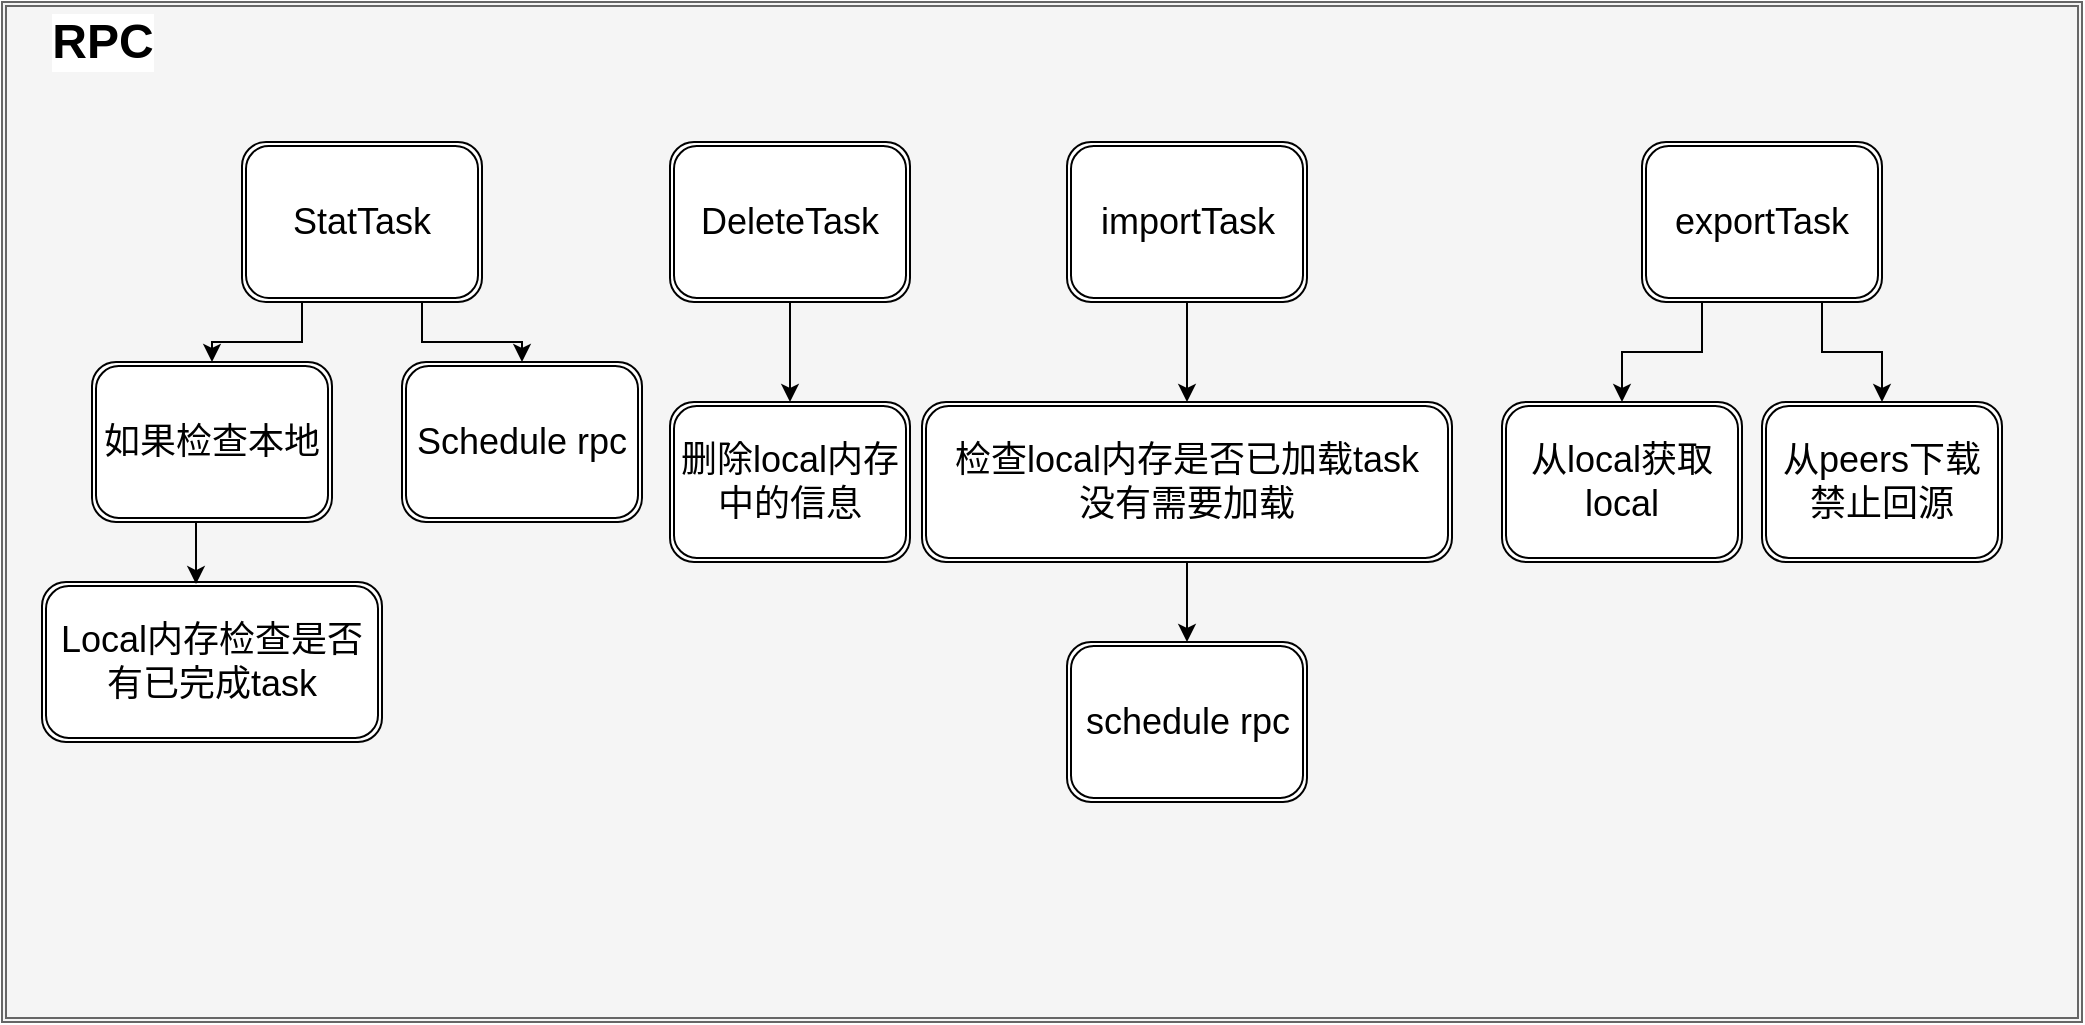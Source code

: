 <mxfile version="20.1.3" type="github">
  <diagram id="qRUXRNMxy6TXU4l3sdik" name="第 1 页">
    <mxGraphModel dx="1426" dy="825" grid="1" gridSize="10" guides="1" tooltips="1" connect="1" arrows="1" fold="1" page="1" pageScale="1" pageWidth="827" pageHeight="1169" math="0" shadow="0">
      <root>
        <mxCell id="0" />
        <mxCell id="1" parent="0" />
        <mxCell id="DMQOF9hzb-ZRpQh1e3Ro-1" value="" style="shape=ext;double=1;rounded=0;whiteSpace=wrap;html=1;labelBackgroundColor=#FFFFFF;fontFamily=Helvetica;fontSize=18;fontColor=#333333;fillColor=#f5f5f5;strokeColor=#666666;" vertex="1" parent="1">
          <mxGeometry x="20" y="20" width="1040" height="510" as="geometry" />
        </mxCell>
        <mxCell id="DMQOF9hzb-ZRpQh1e3Ro-2" value="RPC" style="text;strokeColor=none;fillColor=none;html=1;fontSize=24;fontStyle=1;verticalAlign=middle;align=center;labelBackgroundColor=#FFFFFF;fontFamily=Helvetica;fontColor=#000000;" vertex="1" parent="1">
          <mxGeometry x="20" y="20" width="100" height="40" as="geometry" />
        </mxCell>
        <mxCell id="DMQOF9hzb-ZRpQh1e3Ro-11" style="edgeStyle=orthogonalEdgeStyle;rounded=0;orthogonalLoop=1;jettySize=auto;html=1;exitX=0.25;exitY=1;exitDx=0;exitDy=0;fontFamily=Helvetica;fontSize=18;fontColor=#000000;" edge="1" parent="1" source="DMQOF9hzb-ZRpQh1e3Ro-3" target="DMQOF9hzb-ZRpQh1e3Ro-10">
          <mxGeometry relative="1" as="geometry" />
        </mxCell>
        <mxCell id="DMQOF9hzb-ZRpQh1e3Ro-13" style="edgeStyle=orthogonalEdgeStyle;rounded=0;orthogonalLoop=1;jettySize=auto;html=1;exitX=0.75;exitY=1;exitDx=0;exitDy=0;entryX=0.5;entryY=0;entryDx=0;entryDy=0;fontFamily=Helvetica;fontSize=18;fontColor=#000000;" edge="1" parent="1" source="DMQOF9hzb-ZRpQh1e3Ro-3" target="DMQOF9hzb-ZRpQh1e3Ro-7">
          <mxGeometry relative="1" as="geometry" />
        </mxCell>
        <mxCell id="DMQOF9hzb-ZRpQh1e3Ro-3" value="StatTask" style="shape=ext;double=1;rounded=1;whiteSpace=wrap;html=1;labelBackgroundColor=#FFFFFF;fontFamily=Helvetica;fontSize=18;fontColor=#000000;" vertex="1" parent="1">
          <mxGeometry x="140" y="90" width="120" height="80" as="geometry" />
        </mxCell>
        <mxCell id="DMQOF9hzb-ZRpQh1e3Ro-15" style="edgeStyle=orthogonalEdgeStyle;rounded=0;orthogonalLoop=1;jettySize=auto;html=1;exitX=0.5;exitY=1;exitDx=0;exitDy=0;fontFamily=Helvetica;fontSize=18;fontColor=#000000;" edge="1" parent="1" source="DMQOF9hzb-ZRpQh1e3Ro-4" target="DMQOF9hzb-ZRpQh1e3Ro-14">
          <mxGeometry relative="1" as="geometry" />
        </mxCell>
        <mxCell id="DMQOF9hzb-ZRpQh1e3Ro-4" value="DeleteTask" style="shape=ext;double=1;rounded=1;whiteSpace=wrap;html=1;labelBackgroundColor=#FFFFFF;fontFamily=Helvetica;fontSize=18;fontColor=#000000;" vertex="1" parent="1">
          <mxGeometry x="354" y="90" width="120" height="80" as="geometry" />
        </mxCell>
        <mxCell id="DMQOF9hzb-ZRpQh1e3Ro-17" style="edgeStyle=orthogonalEdgeStyle;rounded=0;orthogonalLoop=1;jettySize=auto;html=1;exitX=0.5;exitY=1;exitDx=0;exitDy=0;entryX=0.5;entryY=0;entryDx=0;entryDy=0;fontFamily=Helvetica;fontSize=18;fontColor=#000000;" edge="1" parent="1" source="DMQOF9hzb-ZRpQh1e3Ro-5" target="DMQOF9hzb-ZRpQh1e3Ro-16">
          <mxGeometry relative="1" as="geometry" />
        </mxCell>
        <mxCell id="DMQOF9hzb-ZRpQh1e3Ro-5" value="importTask" style="shape=ext;double=1;rounded=1;whiteSpace=wrap;html=1;labelBackgroundColor=#FFFFFF;fontFamily=Helvetica;fontSize=18;fontColor=#000000;" vertex="1" parent="1">
          <mxGeometry x="552.5" y="90" width="120" height="80" as="geometry" />
        </mxCell>
        <mxCell id="DMQOF9hzb-ZRpQh1e3Ro-6" value="Local内存检查是否有已完成task" style="shape=ext;double=1;rounded=1;whiteSpace=wrap;html=1;labelBackgroundColor=#FFFFFF;fontFamily=Helvetica;fontSize=18;fontColor=#000000;" vertex="1" parent="1">
          <mxGeometry x="40" y="310" width="170" height="80" as="geometry" />
        </mxCell>
        <mxCell id="DMQOF9hzb-ZRpQh1e3Ro-7" value="Schedule rpc" style="shape=ext;double=1;rounded=1;whiteSpace=wrap;html=1;labelBackgroundColor=#FFFFFF;fontFamily=Helvetica;fontSize=18;fontColor=#000000;" vertex="1" parent="1">
          <mxGeometry x="220" y="200" width="120" height="80" as="geometry" />
        </mxCell>
        <mxCell id="DMQOF9hzb-ZRpQh1e3Ro-12" style="edgeStyle=orthogonalEdgeStyle;rounded=0;orthogonalLoop=1;jettySize=auto;html=1;exitX=0.5;exitY=1;exitDx=0;exitDy=0;entryX=0.453;entryY=0.013;entryDx=0;entryDy=0;entryPerimeter=0;fontFamily=Helvetica;fontSize=18;fontColor=#000000;" edge="1" parent="1" source="DMQOF9hzb-ZRpQh1e3Ro-10" target="DMQOF9hzb-ZRpQh1e3Ro-6">
          <mxGeometry relative="1" as="geometry" />
        </mxCell>
        <mxCell id="DMQOF9hzb-ZRpQh1e3Ro-10" value="如果检查本地" style="shape=ext;double=1;rounded=1;whiteSpace=wrap;html=1;labelBackgroundColor=#FFFFFF;fontFamily=Helvetica;fontSize=18;fontColor=#000000;" vertex="1" parent="1">
          <mxGeometry x="65" y="200" width="120" height="80" as="geometry" />
        </mxCell>
        <mxCell id="DMQOF9hzb-ZRpQh1e3Ro-14" value="删除local内存中的信息" style="shape=ext;double=1;rounded=1;whiteSpace=wrap;html=1;labelBackgroundColor=#FFFFFF;fontFamily=Helvetica;fontSize=18;fontColor=#000000;" vertex="1" parent="1">
          <mxGeometry x="354" y="220" width="120" height="80" as="geometry" />
        </mxCell>
        <mxCell id="DMQOF9hzb-ZRpQh1e3Ro-20" style="edgeStyle=orthogonalEdgeStyle;rounded=0;orthogonalLoop=1;jettySize=auto;html=1;exitX=0.5;exitY=1;exitDx=0;exitDy=0;entryX=0.5;entryY=0;entryDx=0;entryDy=0;fontFamily=Helvetica;fontSize=18;fontColor=#000000;" edge="1" parent="1" source="DMQOF9hzb-ZRpQh1e3Ro-16" target="DMQOF9hzb-ZRpQh1e3Ro-19">
          <mxGeometry relative="1" as="geometry" />
        </mxCell>
        <mxCell id="DMQOF9hzb-ZRpQh1e3Ro-16" value="检查local内存是否已加载task&lt;br&gt;没有需要加载" style="shape=ext;double=1;rounded=1;whiteSpace=wrap;html=1;labelBackgroundColor=#FFFFFF;fontFamily=Helvetica;fontSize=18;fontColor=#000000;" vertex="1" parent="1">
          <mxGeometry x="480" y="220" width="265" height="80" as="geometry" />
        </mxCell>
        <mxCell id="DMQOF9hzb-ZRpQh1e3Ro-19" value="schedule rpc" style="shape=ext;double=1;rounded=1;whiteSpace=wrap;html=1;labelBackgroundColor=#FFFFFF;fontFamily=Helvetica;fontSize=18;fontColor=#000000;" vertex="1" parent="1">
          <mxGeometry x="552.5" y="340" width="120" height="80" as="geometry" />
        </mxCell>
        <mxCell id="DMQOF9hzb-ZRpQh1e3Ro-24" style="edgeStyle=orthogonalEdgeStyle;rounded=0;orthogonalLoop=1;jettySize=auto;html=1;exitX=0.25;exitY=1;exitDx=0;exitDy=0;entryX=0.5;entryY=0;entryDx=0;entryDy=0;fontFamily=Helvetica;fontSize=18;fontColor=#000000;" edge="1" parent="1" source="DMQOF9hzb-ZRpQh1e3Ro-21" target="DMQOF9hzb-ZRpQh1e3Ro-22">
          <mxGeometry relative="1" as="geometry" />
        </mxCell>
        <mxCell id="DMQOF9hzb-ZRpQh1e3Ro-25" style="edgeStyle=orthogonalEdgeStyle;rounded=0;orthogonalLoop=1;jettySize=auto;html=1;exitX=0.75;exitY=1;exitDx=0;exitDy=0;fontFamily=Helvetica;fontSize=18;fontColor=#000000;" edge="1" parent="1" source="DMQOF9hzb-ZRpQh1e3Ro-21" target="DMQOF9hzb-ZRpQh1e3Ro-23">
          <mxGeometry relative="1" as="geometry" />
        </mxCell>
        <mxCell id="DMQOF9hzb-ZRpQh1e3Ro-21" value="exportTask" style="shape=ext;double=1;rounded=1;whiteSpace=wrap;html=1;labelBackgroundColor=#FFFFFF;fontFamily=Helvetica;fontSize=18;fontColor=#000000;" vertex="1" parent="1">
          <mxGeometry x="840" y="90" width="120" height="80" as="geometry" />
        </mxCell>
        <mxCell id="DMQOF9hzb-ZRpQh1e3Ro-22" value="从local获取local" style="shape=ext;double=1;rounded=1;whiteSpace=wrap;html=1;labelBackgroundColor=#FFFFFF;fontFamily=Helvetica;fontSize=18;fontColor=#000000;" vertex="1" parent="1">
          <mxGeometry x="770" y="220" width="120" height="80" as="geometry" />
        </mxCell>
        <mxCell id="DMQOF9hzb-ZRpQh1e3Ro-23" value="从peers下载&lt;br&gt;禁止回源" style="shape=ext;double=1;rounded=1;whiteSpace=wrap;html=1;labelBackgroundColor=#FFFFFF;fontFamily=Helvetica;fontSize=18;fontColor=#000000;" vertex="1" parent="1">
          <mxGeometry x="900" y="220" width="120" height="80" as="geometry" />
        </mxCell>
      </root>
    </mxGraphModel>
  </diagram>
</mxfile>
